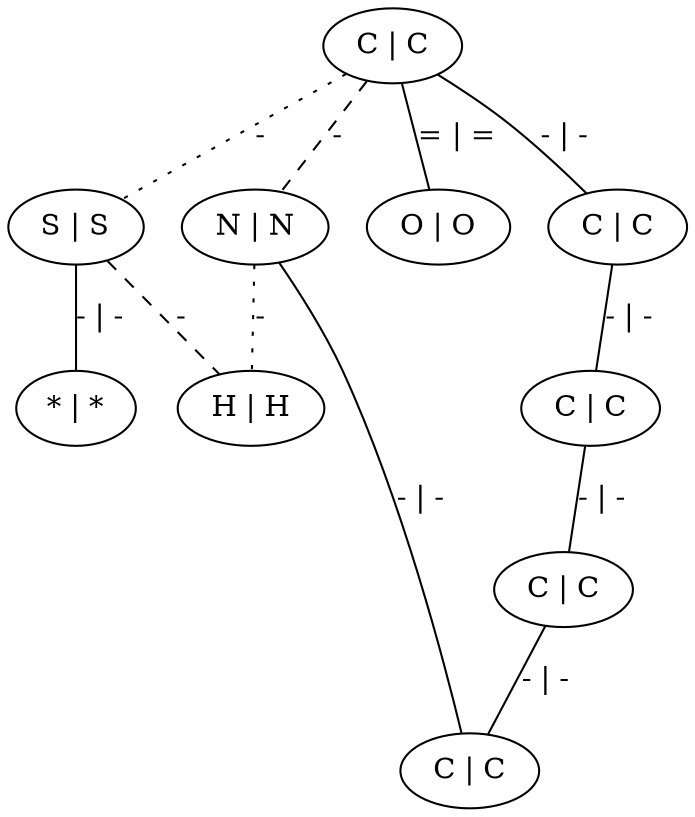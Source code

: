 graph G {
	0 [ label="C | C" ]
	1 [ label="S | S" ]
	2 [ label="* | *" ]
	3 [ label="N | N" ]
	4 [ label="H | H" ]
	5 [ label="O | O" ]
	6 [ label="C | C" ]
	7 [ label="C | C" ]
	8 [ label="C | C" ]
	9 [ label="C | C" ]
	0 -- 1 [ style=dotted label="-" ]
	0 -- 3 [ style=dashed label="-" ]
	0 -- 5 [ label="= | =" ]
	0 -- 6 [ label="- | -" ]
	1 -- 2 [ label="- | -" ]
	1 -- 4 [ style=dashed label="-" ]
	3 -- 4 [ style=dotted label="-" ]
	3 -- 9 [ label="- | -" ]
	6 -- 7 [ label="- | -" ]
	7 -- 8 [ label="- | -" ]
	8 -- 9 [ label="- | -" ]
}
